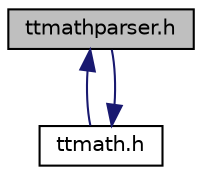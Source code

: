 digraph "ttmathparser.h"
{
 // LATEX_PDF_SIZE
  edge [fontname="Helvetica",fontsize="10",labelfontname="Helvetica",labelfontsize="10"];
  node [fontname="Helvetica",fontsize="10",shape=record];
  Node25 [label="ttmathparser.h",height=0.2,width=0.4,color="black", fillcolor="grey75", style="filled", fontcolor="black",tooltip="A mathematical parser."];
  Node25 -> Node26 [dir="back",color="midnightblue",fontsize="10",style="solid",fontname="Helvetica"];
  Node26 [label="ttmath.h",height=0.2,width=0.4,color="black", fillcolor="white", style="filled",URL="$ttmath_8h.html",tooltip="Mathematics functions."];
  Node26 -> Node25 [dir="back",color="midnightblue",fontsize="10",style="solid",fontname="Helvetica"];
}
